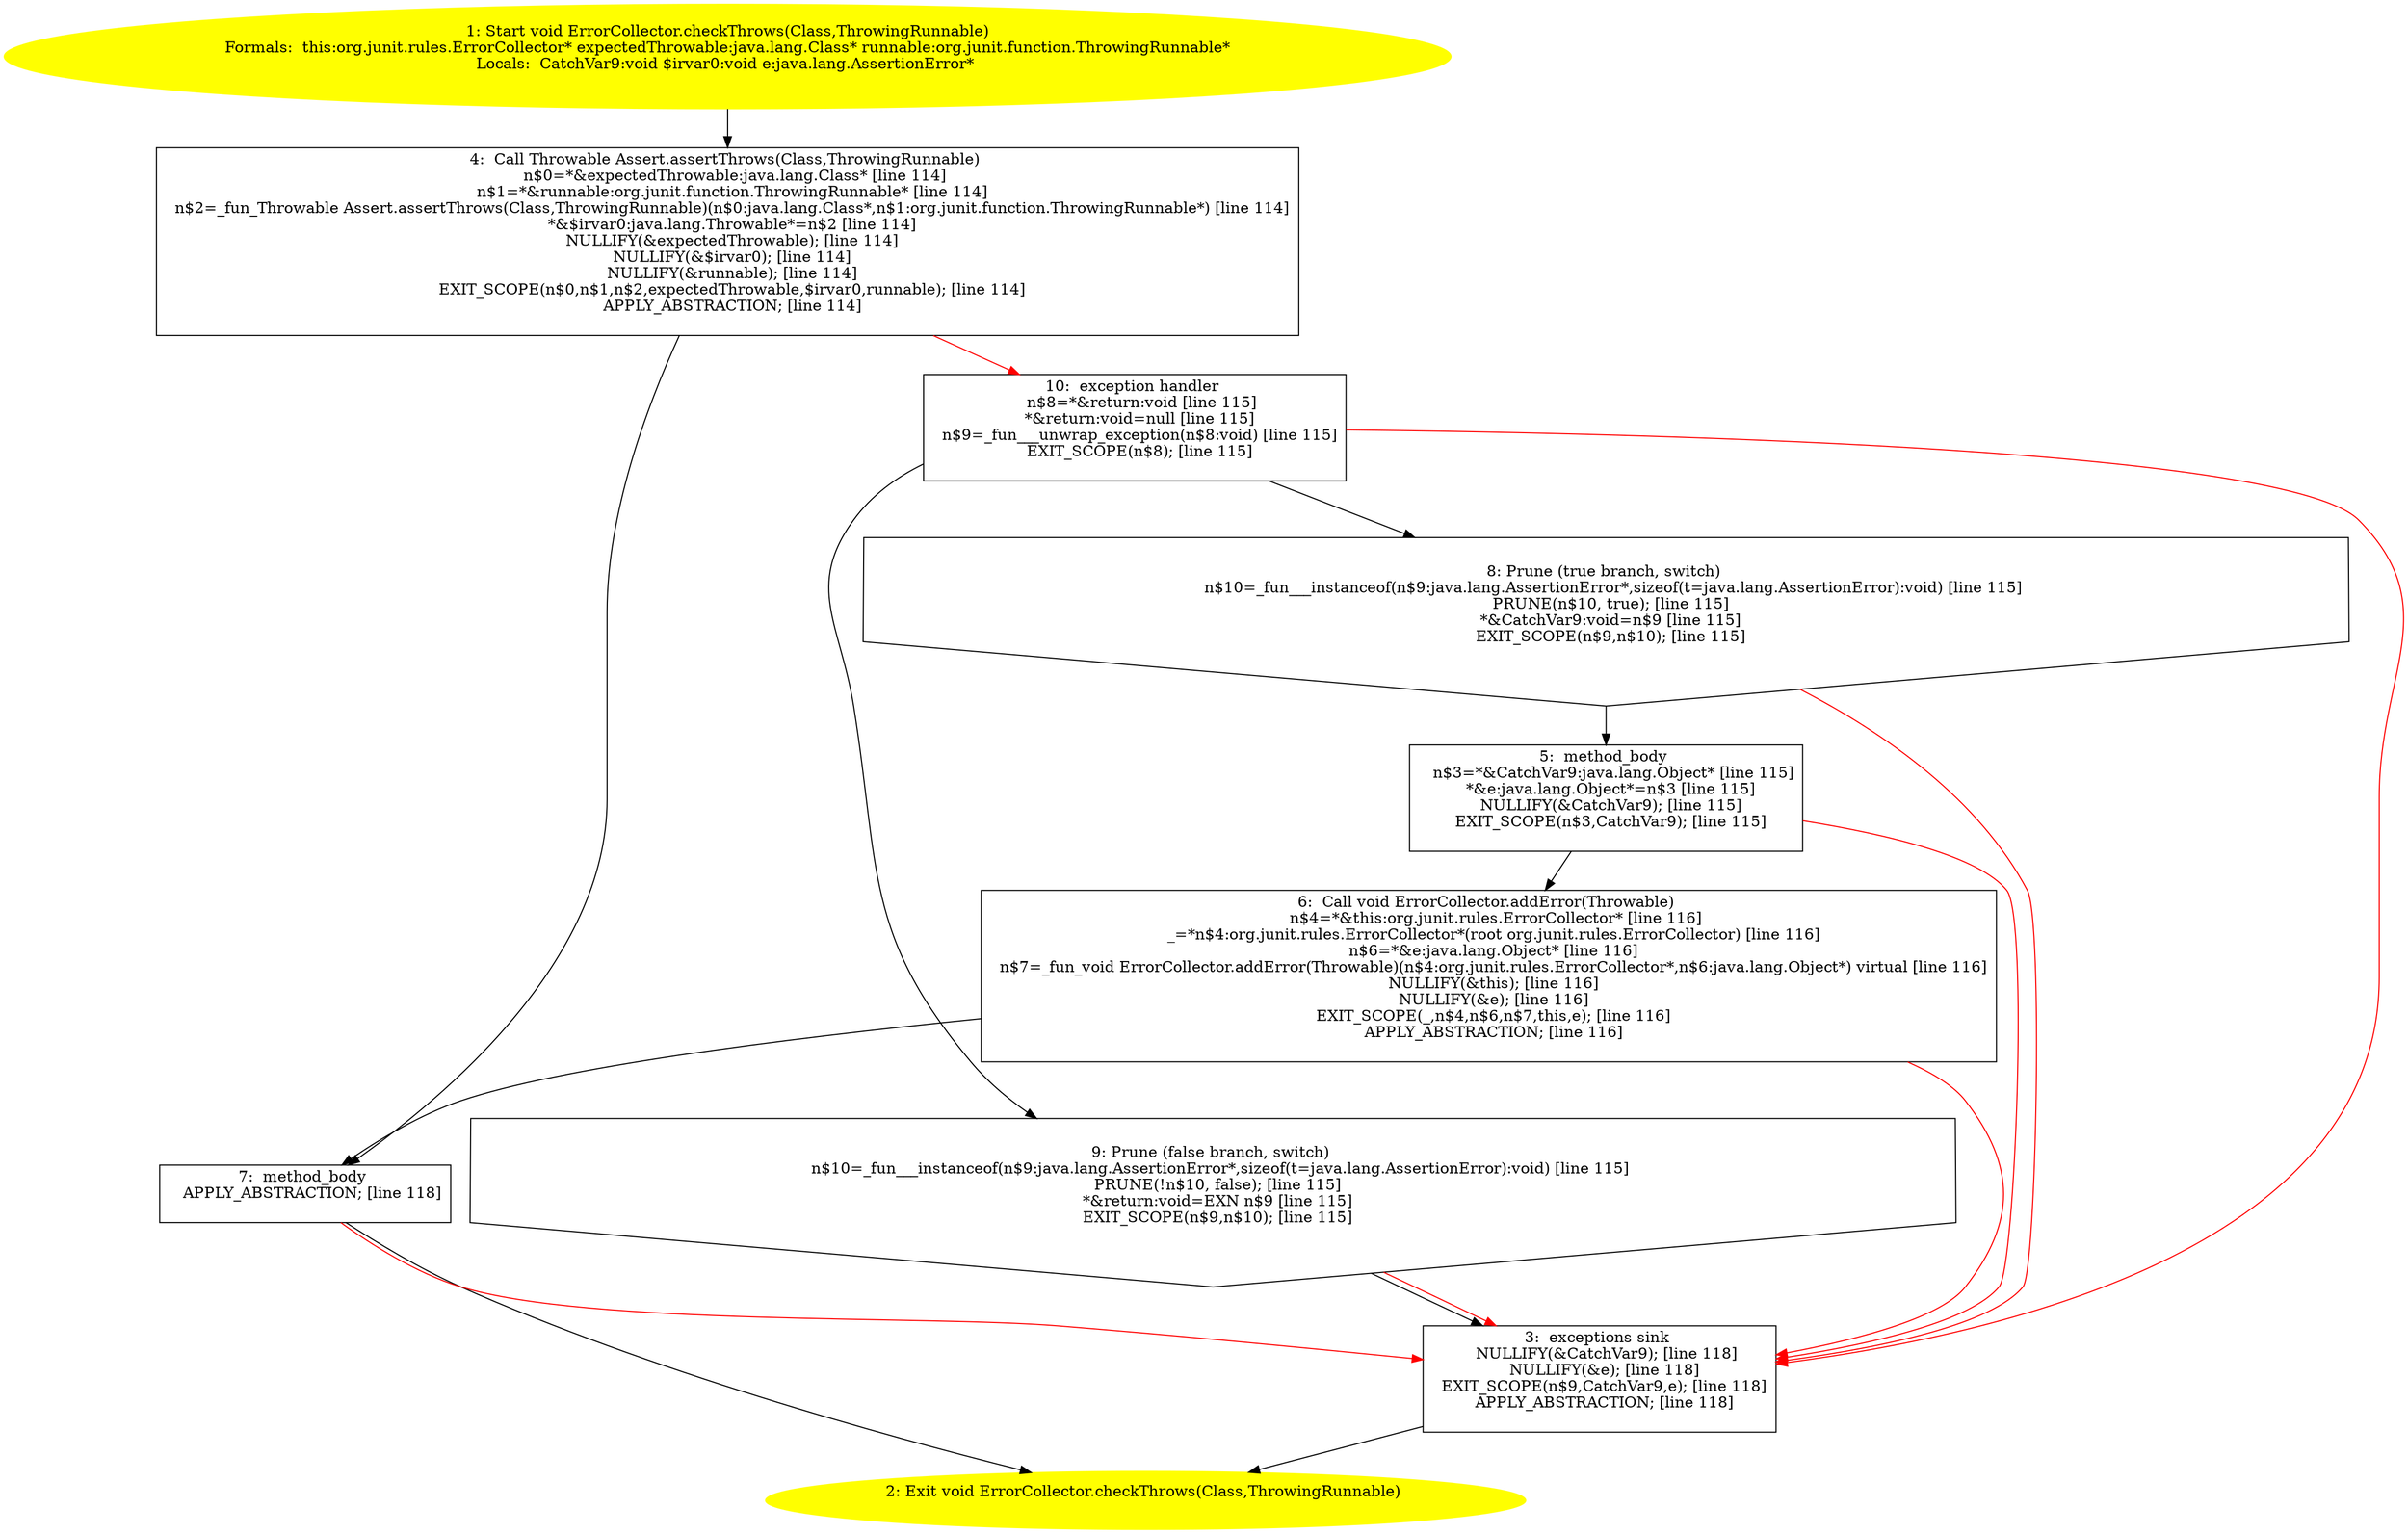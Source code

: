 /* @generated */
digraph cfg {
"org.junit.rules.ErrorCollector.checkThrows(java.lang.Class,org.junit.function.ThrowingRunnable):void.c4e9e10d633d4944dc9792a95ffc7a9b_1" [label="1: Start void ErrorCollector.checkThrows(Class,ThrowingRunnable)\nFormals:  this:org.junit.rules.ErrorCollector* expectedThrowable:java.lang.Class* runnable:org.junit.function.ThrowingRunnable*\nLocals:  CatchVar9:void $irvar0:void e:java.lang.AssertionError* \n  " color=yellow style=filled]
	

	 "org.junit.rules.ErrorCollector.checkThrows(java.lang.Class,org.junit.function.ThrowingRunnable):void.c4e9e10d633d4944dc9792a95ffc7a9b_1" -> "org.junit.rules.ErrorCollector.checkThrows(java.lang.Class,org.junit.function.ThrowingRunnable):void.c4e9e10d633d4944dc9792a95ffc7a9b_4" ;
"org.junit.rules.ErrorCollector.checkThrows(java.lang.Class,org.junit.function.ThrowingRunnable):void.c4e9e10d633d4944dc9792a95ffc7a9b_2" [label="2: Exit void ErrorCollector.checkThrows(Class,ThrowingRunnable) \n  " color=yellow style=filled]
	

"org.junit.rules.ErrorCollector.checkThrows(java.lang.Class,org.junit.function.ThrowingRunnable):void.c4e9e10d633d4944dc9792a95ffc7a9b_3" [label="3:  exceptions sink \n   NULLIFY(&CatchVar9); [line 118]\n  NULLIFY(&e); [line 118]\n  EXIT_SCOPE(n$9,CatchVar9,e); [line 118]\n  APPLY_ABSTRACTION; [line 118]\n " shape="box"]
	

	 "org.junit.rules.ErrorCollector.checkThrows(java.lang.Class,org.junit.function.ThrowingRunnable):void.c4e9e10d633d4944dc9792a95ffc7a9b_3" -> "org.junit.rules.ErrorCollector.checkThrows(java.lang.Class,org.junit.function.ThrowingRunnable):void.c4e9e10d633d4944dc9792a95ffc7a9b_2" ;
"org.junit.rules.ErrorCollector.checkThrows(java.lang.Class,org.junit.function.ThrowingRunnable):void.c4e9e10d633d4944dc9792a95ffc7a9b_4" [label="4:  Call Throwable Assert.assertThrows(Class,ThrowingRunnable) \n   n$0=*&expectedThrowable:java.lang.Class* [line 114]\n  n$1=*&runnable:org.junit.function.ThrowingRunnable* [line 114]\n  n$2=_fun_Throwable Assert.assertThrows(Class,ThrowingRunnable)(n$0:java.lang.Class*,n$1:org.junit.function.ThrowingRunnable*) [line 114]\n  *&$irvar0:java.lang.Throwable*=n$2 [line 114]\n  NULLIFY(&expectedThrowable); [line 114]\n  NULLIFY(&$irvar0); [line 114]\n  NULLIFY(&runnable); [line 114]\n  EXIT_SCOPE(n$0,n$1,n$2,expectedThrowable,$irvar0,runnable); [line 114]\n  APPLY_ABSTRACTION; [line 114]\n " shape="box"]
	

	 "org.junit.rules.ErrorCollector.checkThrows(java.lang.Class,org.junit.function.ThrowingRunnable):void.c4e9e10d633d4944dc9792a95ffc7a9b_4" -> "org.junit.rules.ErrorCollector.checkThrows(java.lang.Class,org.junit.function.ThrowingRunnable):void.c4e9e10d633d4944dc9792a95ffc7a9b_7" ;
	 "org.junit.rules.ErrorCollector.checkThrows(java.lang.Class,org.junit.function.ThrowingRunnable):void.c4e9e10d633d4944dc9792a95ffc7a9b_4" -> "org.junit.rules.ErrorCollector.checkThrows(java.lang.Class,org.junit.function.ThrowingRunnable):void.c4e9e10d633d4944dc9792a95ffc7a9b_10" [color="red" ];
"org.junit.rules.ErrorCollector.checkThrows(java.lang.Class,org.junit.function.ThrowingRunnable):void.c4e9e10d633d4944dc9792a95ffc7a9b_5" [label="5:  method_body \n   n$3=*&CatchVar9:java.lang.Object* [line 115]\n  *&e:java.lang.Object*=n$3 [line 115]\n  NULLIFY(&CatchVar9); [line 115]\n  EXIT_SCOPE(n$3,CatchVar9); [line 115]\n " shape="box"]
	

	 "org.junit.rules.ErrorCollector.checkThrows(java.lang.Class,org.junit.function.ThrowingRunnable):void.c4e9e10d633d4944dc9792a95ffc7a9b_5" -> "org.junit.rules.ErrorCollector.checkThrows(java.lang.Class,org.junit.function.ThrowingRunnable):void.c4e9e10d633d4944dc9792a95ffc7a9b_6" ;
	 "org.junit.rules.ErrorCollector.checkThrows(java.lang.Class,org.junit.function.ThrowingRunnable):void.c4e9e10d633d4944dc9792a95ffc7a9b_5" -> "org.junit.rules.ErrorCollector.checkThrows(java.lang.Class,org.junit.function.ThrowingRunnable):void.c4e9e10d633d4944dc9792a95ffc7a9b_3" [color="red" ];
"org.junit.rules.ErrorCollector.checkThrows(java.lang.Class,org.junit.function.ThrowingRunnable):void.c4e9e10d633d4944dc9792a95ffc7a9b_6" [label="6:  Call void ErrorCollector.addError(Throwable) \n   n$4=*&this:org.junit.rules.ErrorCollector* [line 116]\n  _=*n$4:org.junit.rules.ErrorCollector*(root org.junit.rules.ErrorCollector) [line 116]\n  n$6=*&e:java.lang.Object* [line 116]\n  n$7=_fun_void ErrorCollector.addError(Throwable)(n$4:org.junit.rules.ErrorCollector*,n$6:java.lang.Object*) virtual [line 116]\n  NULLIFY(&this); [line 116]\n  NULLIFY(&e); [line 116]\n  EXIT_SCOPE(_,n$4,n$6,n$7,this,e); [line 116]\n  APPLY_ABSTRACTION; [line 116]\n " shape="box"]
	

	 "org.junit.rules.ErrorCollector.checkThrows(java.lang.Class,org.junit.function.ThrowingRunnable):void.c4e9e10d633d4944dc9792a95ffc7a9b_6" -> "org.junit.rules.ErrorCollector.checkThrows(java.lang.Class,org.junit.function.ThrowingRunnable):void.c4e9e10d633d4944dc9792a95ffc7a9b_7" ;
	 "org.junit.rules.ErrorCollector.checkThrows(java.lang.Class,org.junit.function.ThrowingRunnable):void.c4e9e10d633d4944dc9792a95ffc7a9b_6" -> "org.junit.rules.ErrorCollector.checkThrows(java.lang.Class,org.junit.function.ThrowingRunnable):void.c4e9e10d633d4944dc9792a95ffc7a9b_3" [color="red" ];
"org.junit.rules.ErrorCollector.checkThrows(java.lang.Class,org.junit.function.ThrowingRunnable):void.c4e9e10d633d4944dc9792a95ffc7a9b_7" [label="7:  method_body \n   APPLY_ABSTRACTION; [line 118]\n " shape="box"]
	

	 "org.junit.rules.ErrorCollector.checkThrows(java.lang.Class,org.junit.function.ThrowingRunnable):void.c4e9e10d633d4944dc9792a95ffc7a9b_7" -> "org.junit.rules.ErrorCollector.checkThrows(java.lang.Class,org.junit.function.ThrowingRunnable):void.c4e9e10d633d4944dc9792a95ffc7a9b_2" ;
	 "org.junit.rules.ErrorCollector.checkThrows(java.lang.Class,org.junit.function.ThrowingRunnable):void.c4e9e10d633d4944dc9792a95ffc7a9b_7" -> "org.junit.rules.ErrorCollector.checkThrows(java.lang.Class,org.junit.function.ThrowingRunnable):void.c4e9e10d633d4944dc9792a95ffc7a9b_3" [color="red" ];
"org.junit.rules.ErrorCollector.checkThrows(java.lang.Class,org.junit.function.ThrowingRunnable):void.c4e9e10d633d4944dc9792a95ffc7a9b_8" [label="8: Prune (true branch, switch) \n   n$10=_fun___instanceof(n$9:java.lang.AssertionError*,sizeof(t=java.lang.AssertionError):void) [line 115]\n  PRUNE(n$10, true); [line 115]\n  *&CatchVar9:void=n$9 [line 115]\n  EXIT_SCOPE(n$9,n$10); [line 115]\n " shape="invhouse"]
	

	 "org.junit.rules.ErrorCollector.checkThrows(java.lang.Class,org.junit.function.ThrowingRunnable):void.c4e9e10d633d4944dc9792a95ffc7a9b_8" -> "org.junit.rules.ErrorCollector.checkThrows(java.lang.Class,org.junit.function.ThrowingRunnable):void.c4e9e10d633d4944dc9792a95ffc7a9b_5" ;
	 "org.junit.rules.ErrorCollector.checkThrows(java.lang.Class,org.junit.function.ThrowingRunnable):void.c4e9e10d633d4944dc9792a95ffc7a9b_8" -> "org.junit.rules.ErrorCollector.checkThrows(java.lang.Class,org.junit.function.ThrowingRunnable):void.c4e9e10d633d4944dc9792a95ffc7a9b_3" [color="red" ];
"org.junit.rules.ErrorCollector.checkThrows(java.lang.Class,org.junit.function.ThrowingRunnable):void.c4e9e10d633d4944dc9792a95ffc7a9b_9" [label="9: Prune (false branch, switch) \n   n$10=_fun___instanceof(n$9:java.lang.AssertionError*,sizeof(t=java.lang.AssertionError):void) [line 115]\n  PRUNE(!n$10, false); [line 115]\n  *&return:void=EXN n$9 [line 115]\n  EXIT_SCOPE(n$9,n$10); [line 115]\n " shape="invhouse"]
	

	 "org.junit.rules.ErrorCollector.checkThrows(java.lang.Class,org.junit.function.ThrowingRunnable):void.c4e9e10d633d4944dc9792a95ffc7a9b_9" -> "org.junit.rules.ErrorCollector.checkThrows(java.lang.Class,org.junit.function.ThrowingRunnable):void.c4e9e10d633d4944dc9792a95ffc7a9b_3" ;
	 "org.junit.rules.ErrorCollector.checkThrows(java.lang.Class,org.junit.function.ThrowingRunnable):void.c4e9e10d633d4944dc9792a95ffc7a9b_9" -> "org.junit.rules.ErrorCollector.checkThrows(java.lang.Class,org.junit.function.ThrowingRunnable):void.c4e9e10d633d4944dc9792a95ffc7a9b_3" [color="red" ];
"org.junit.rules.ErrorCollector.checkThrows(java.lang.Class,org.junit.function.ThrowingRunnable):void.c4e9e10d633d4944dc9792a95ffc7a9b_10" [label="10:  exception handler \n   n$8=*&return:void [line 115]\n  *&return:void=null [line 115]\n  n$9=_fun___unwrap_exception(n$8:void) [line 115]\n  EXIT_SCOPE(n$8); [line 115]\n " shape="box"]
	

	 "org.junit.rules.ErrorCollector.checkThrows(java.lang.Class,org.junit.function.ThrowingRunnable):void.c4e9e10d633d4944dc9792a95ffc7a9b_10" -> "org.junit.rules.ErrorCollector.checkThrows(java.lang.Class,org.junit.function.ThrowingRunnable):void.c4e9e10d633d4944dc9792a95ffc7a9b_8" ;
	 "org.junit.rules.ErrorCollector.checkThrows(java.lang.Class,org.junit.function.ThrowingRunnable):void.c4e9e10d633d4944dc9792a95ffc7a9b_10" -> "org.junit.rules.ErrorCollector.checkThrows(java.lang.Class,org.junit.function.ThrowingRunnable):void.c4e9e10d633d4944dc9792a95ffc7a9b_9" ;
	 "org.junit.rules.ErrorCollector.checkThrows(java.lang.Class,org.junit.function.ThrowingRunnable):void.c4e9e10d633d4944dc9792a95ffc7a9b_10" -> "org.junit.rules.ErrorCollector.checkThrows(java.lang.Class,org.junit.function.ThrowingRunnable):void.c4e9e10d633d4944dc9792a95ffc7a9b_3" [color="red" ];
}
